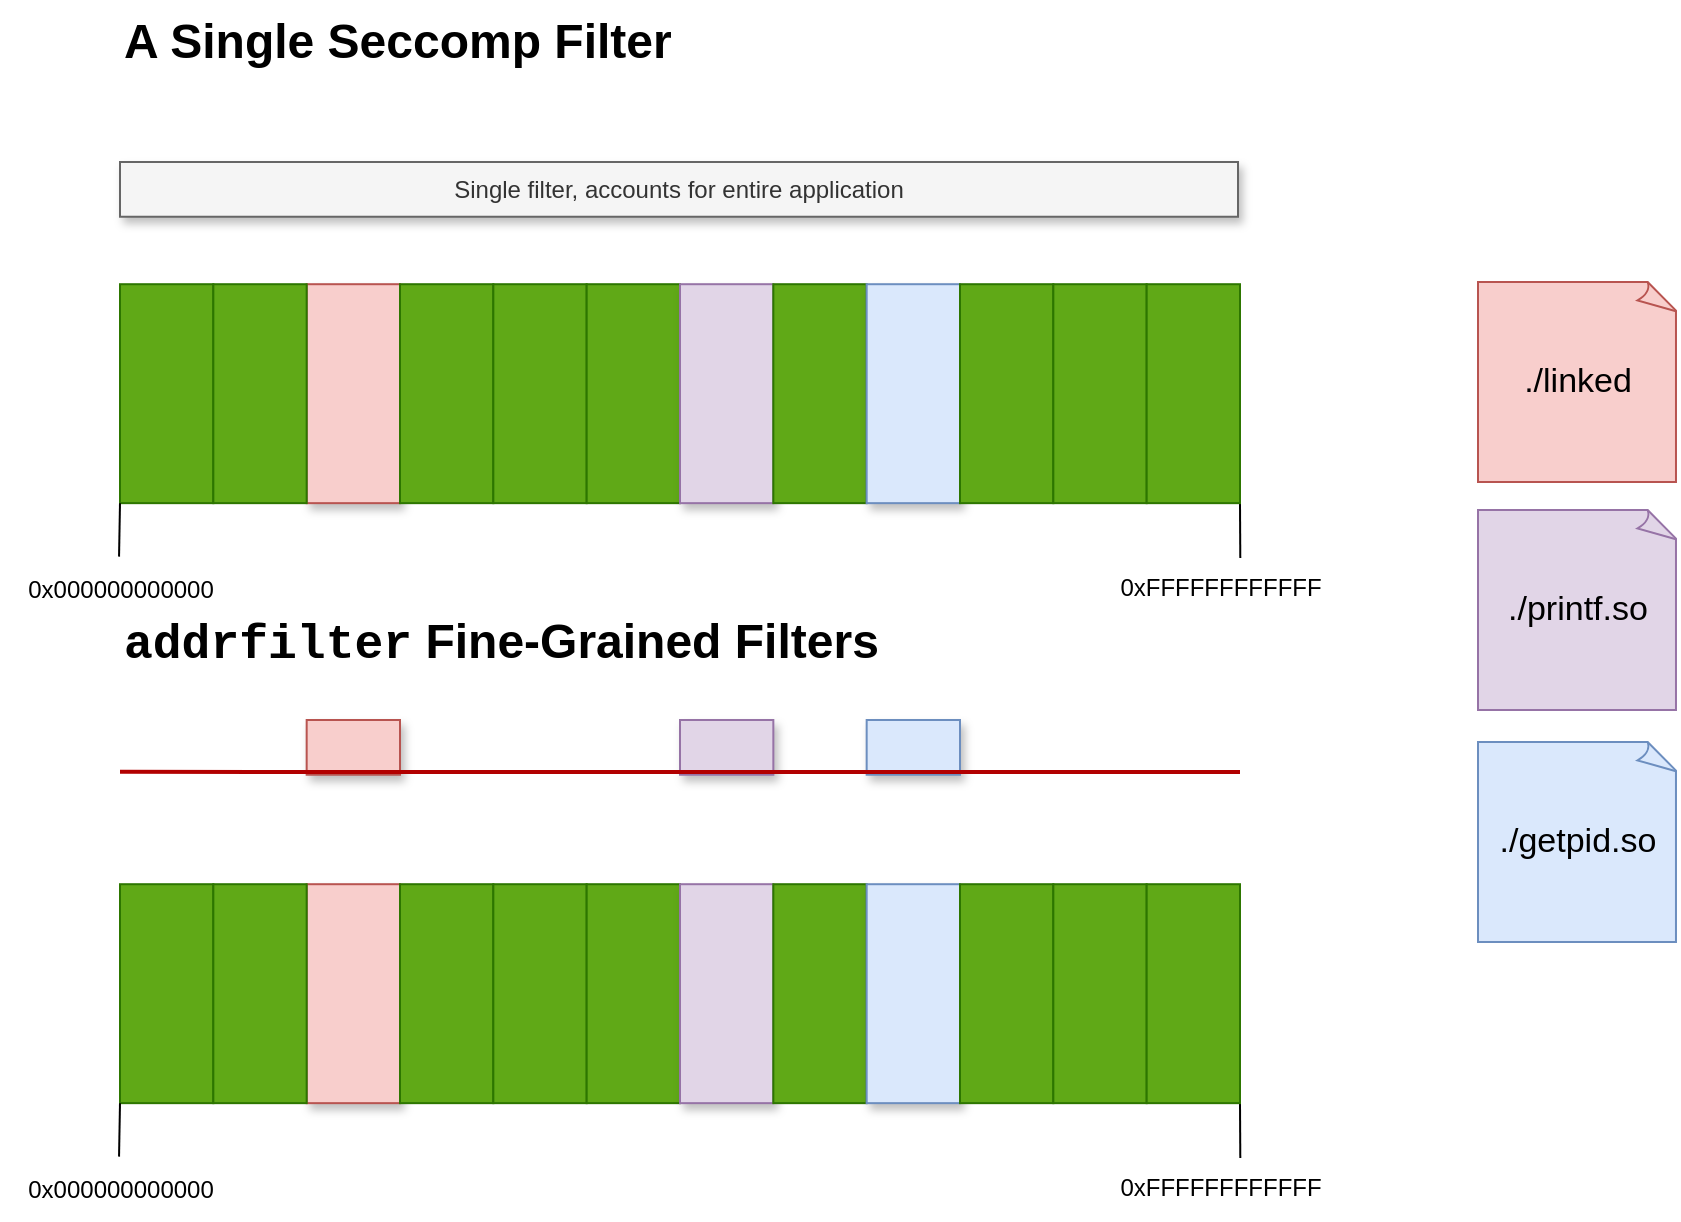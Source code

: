 <mxfile version="26.2.15">
  <diagram name="Page-1" id="zQ-Ru-SVvh0AW4mATbjJ">
    <mxGraphModel dx="1234" dy="917" grid="1" gridSize="10" guides="1" tooltips="1" connect="1" arrows="1" fold="1" page="1" pageScale="1" pageWidth="1169" pageHeight="827" math="0" shadow="0">
      <root>
        <mxCell id="0" />
        <mxCell id="1" parent="0" />
        <mxCell id="Z1luwOqgJpf1QfRJgD0q-25" value="0x000000000000" style="text;html=1;align=center;verticalAlign=middle;resizable=0;points=[];autosize=1;strokeColor=none;fillColor=none;" vertex="1" parent="1">
          <mxGeometry x="61" y="639" width="120" height="30" as="geometry" />
        </mxCell>
        <mxCell id="Z1luwOqgJpf1QfRJgD0q-2" value="" style="rounded=0;whiteSpace=wrap;html=1;fillColor=#f8cecc;strokeColor=#b85450;shadow=1;" vertex="1" parent="1">
          <mxGeometry x="214.333" y="501.105" width="46.667" height="109.474" as="geometry" />
        </mxCell>
        <mxCell id="Z1luwOqgJpf1QfRJgD0q-3" value="" style="rounded=0;whiteSpace=wrap;html=1;fillColor=#60a917;fontColor=#ffffff;strokeColor=#2D7600;" vertex="1" parent="1">
          <mxGeometry x="261" y="501.105" width="46.667" height="109.474" as="geometry" />
        </mxCell>
        <mxCell id="Z1luwOqgJpf1QfRJgD0q-4" value="" style="rounded=0;whiteSpace=wrap;html=1;fillColor=#60a917;fontColor=#ffffff;strokeColor=#2D7600;" vertex="1" parent="1">
          <mxGeometry x="307.667" y="501.105" width="46.667" height="109.474" as="geometry" />
        </mxCell>
        <mxCell id="Z1luwOqgJpf1QfRJgD0q-9" value="" style="rounded=0;whiteSpace=wrap;html=1;fillColor=#60a917;strokeColor=#2D7600;shadow=0;fontColor=#ffffff;" vertex="1" parent="1">
          <mxGeometry x="354.333" y="501.105" width="46.667" height="109.474" as="geometry" />
        </mxCell>
        <mxCell id="Z1luwOqgJpf1QfRJgD0q-10" value="" style="rounded=0;whiteSpace=wrap;html=1;fillColor=#e1d5e7;strokeColor=#9673a6;shadow=1;" vertex="1" parent="1">
          <mxGeometry x="401" y="501.105" width="46.667" height="109.474" as="geometry" />
        </mxCell>
        <mxCell id="Z1luwOqgJpf1QfRJgD0q-11" value="" style="rounded=0;whiteSpace=wrap;html=1;fillColor=#60a917;fontColor=#ffffff;strokeColor=#2D7600;" vertex="1" parent="1">
          <mxGeometry x="447.667" y="501.105" width="46.667" height="109.474" as="geometry" />
        </mxCell>
        <mxCell id="Z1luwOqgJpf1QfRJgD0q-12" value="" style="rounded=0;whiteSpace=wrap;html=1;fillColor=#dae8fc;strokeColor=#6c8ebf;shadow=1;" vertex="1" parent="1">
          <mxGeometry x="494.333" y="501.105" width="46.667" height="109.474" as="geometry" />
        </mxCell>
        <mxCell id="Z1luwOqgJpf1QfRJgD0q-13" value="" style="rounded=0;whiteSpace=wrap;html=1;fillColor=#60a917;fontColor=#ffffff;strokeColor=#2D7600;" vertex="1" parent="1">
          <mxGeometry x="541" y="501.105" width="46.667" height="109.474" as="geometry" />
        </mxCell>
        <mxCell id="Z1luwOqgJpf1QfRJgD0q-14" value="" style="rounded=0;whiteSpace=wrap;html=1;fillColor=#60a917;strokeColor=#2D7600;fontColor=#ffffff;" vertex="1" parent="1">
          <mxGeometry x="587.667" y="501.105" width="46.667" height="109.474" as="geometry" />
        </mxCell>
        <mxCell id="Z1luwOqgJpf1QfRJgD0q-15" style="edgeStyle=orthogonalEdgeStyle;rounded=0;orthogonalLoop=1;jettySize=auto;html=1;exitX=1;exitY=1;exitDx=0;exitDy=0;endArrow=none;startFill=0;" edge="1" parent="1" source="Z1luwOqgJpf1QfRJgD0q-16">
          <mxGeometry relative="1" as="geometry">
            <mxPoint x="681.151" y="637.947" as="targetPoint" />
          </mxGeometry>
        </mxCell>
        <mxCell id="Z1luwOqgJpf1QfRJgD0q-16" value="" style="rounded=0;whiteSpace=wrap;html=1;fillColor=#60a917;fontColor=#ffffff;strokeColor=#2D7600;" vertex="1" parent="1">
          <mxGeometry x="634.333" y="501.105" width="46.667" height="109.474" as="geometry" />
        </mxCell>
        <mxCell id="Z1luwOqgJpf1QfRJgD0q-17" value="" style="rounded=0;whiteSpace=wrap;html=1;fillColor=#60a917;strokeColor=#2D7600;fontColor=#ffffff;" vertex="1" parent="1">
          <mxGeometry x="121" y="501.105" width="46.667" height="109.474" as="geometry" />
        </mxCell>
        <mxCell id="Z1luwOqgJpf1QfRJgD0q-18" value="" style="rounded=0;whiteSpace=wrap;html=1;fillColor=#60a917;fontColor=#ffffff;strokeColor=#2D7600;" vertex="1" parent="1">
          <mxGeometry x="167.667" y="501.105" width="46.667" height="109.474" as="geometry" />
        </mxCell>
        <mxCell id="Z1luwOqgJpf1QfRJgD0q-20" value="" style="whiteSpace=wrap;html=1;fillColor=#f8cecc;strokeColor=#b85450;shadow=1;" vertex="1" parent="1">
          <mxGeometry x="214.333" y="419" width="46.667" height="27.368" as="geometry" />
        </mxCell>
        <mxCell id="Z1luwOqgJpf1QfRJgD0q-22" value="" style="whiteSpace=wrap;html=1;fillColor=#e1d5e7;strokeColor=#9673a6;shadow=1;" vertex="1" parent="1">
          <mxGeometry x="401" y="419" width="46.67" height="27.37" as="geometry" />
        </mxCell>
        <mxCell id="Z1luwOqgJpf1QfRJgD0q-23" value="" style="whiteSpace=wrap;html=1;fillColor=#dae8fc;strokeColor=#6c8ebf;shadow=1;" vertex="1" parent="1">
          <mxGeometry x="494.333" y="419" width="46.667" height="27.368" as="geometry" />
        </mxCell>
        <mxCell id="Z1luwOqgJpf1QfRJgD0q-26" style="edgeStyle=orthogonalEdgeStyle;rounded=0;orthogonalLoop=1;jettySize=auto;html=1;exitX=0;exitY=1;exitDx=0;exitDy=0;entryX=0.496;entryY=-0.056;entryDx=0;entryDy=0;entryPerimeter=0;endArrow=none;startFill=0;" edge="1" parent="1" source="Z1luwOqgJpf1QfRJgD0q-17" target="Z1luwOqgJpf1QfRJgD0q-25">
          <mxGeometry relative="1" as="geometry" />
        </mxCell>
        <mxCell id="Z1luwOqgJpf1QfRJgD0q-27" value="0xFFFFFFFFFFFF" style="text;html=1;align=center;verticalAlign=middle;resizable=0;points=[];autosize=1;strokeColor=none;fillColor=none;" vertex="1" parent="1">
          <mxGeometry x="611" y="637.947" width="120" height="30" as="geometry" />
        </mxCell>
        <mxCell id="Z1luwOqgJpf1QfRJgD0q-60" value="&lt;font style=&quot;font-size: 17px;&quot;&gt;./getpid.so&lt;/font&gt;" style="whiteSpace=wrap;html=1;shape=mxgraph.basic.document;fillColor=#dae8fc;strokeColor=#6c8ebf;" vertex="1" parent="1">
          <mxGeometry x="800" y="430.0" width="100" height="100" as="geometry" />
        </mxCell>
        <mxCell id="Z1luwOqgJpf1QfRJgD0q-61" value="&lt;font style=&quot;font-size: 17px;&quot;&gt;./printf.so&lt;/font&gt;" style="whiteSpace=wrap;html=1;shape=mxgraph.basic.document;fillColor=#e1d5e7;strokeColor=#9673a6;" vertex="1" parent="1">
          <mxGeometry x="800" y="314" width="100" height="100" as="geometry" />
        </mxCell>
        <mxCell id="Z1luwOqgJpf1QfRJgD0q-62" value="&lt;font style=&quot;font-size: 17px;&quot;&gt;./linked&lt;/font&gt;" style="whiteSpace=wrap;html=1;shape=mxgraph.basic.document;fillColor=#f8cecc;strokeColor=#b85450;" vertex="1" parent="1">
          <mxGeometry x="800" y="200" width="100" height="100" as="geometry" />
        </mxCell>
        <mxCell id="Z1luwOqgJpf1QfRJgD0q-84" value="&lt;h1 style=&quot;margin-top: 0px;&quot;&gt;A Single Seccomp Filter&lt;/h1&gt;" style="text;html=1;whiteSpace=wrap;overflow=hidden;rounded=0;" vertex="1" parent="1">
          <mxGeometry x="121" y="59" width="630" height="40" as="geometry" />
        </mxCell>
        <mxCell id="Z1luwOqgJpf1QfRJgD0q-85" value="0x000000000000" style="text;html=1;align=center;verticalAlign=middle;resizable=0;points=[];autosize=1;strokeColor=none;fillColor=none;" vertex="1" parent="1">
          <mxGeometry x="61" y="339" width="120" height="30" as="geometry" />
        </mxCell>
        <mxCell id="Z1luwOqgJpf1QfRJgD0q-86" value="" style="rounded=0;whiteSpace=wrap;html=1;fillColor=#f8cecc;strokeColor=#b85450;shadow=1;" vertex="1" parent="1">
          <mxGeometry x="214.333" y="201.105" width="46.667" height="109.474" as="geometry" />
        </mxCell>
        <mxCell id="Z1luwOqgJpf1QfRJgD0q-87" value="" style="rounded=0;whiteSpace=wrap;html=1;fillColor=#60a917;fontColor=#ffffff;strokeColor=#2D7600;" vertex="1" parent="1">
          <mxGeometry x="261" y="201.105" width="46.667" height="109.474" as="geometry" />
        </mxCell>
        <mxCell id="Z1luwOqgJpf1QfRJgD0q-88" value="" style="rounded=0;whiteSpace=wrap;html=1;fillColor=#60a917;fontColor=#ffffff;strokeColor=#2D7600;" vertex="1" parent="1">
          <mxGeometry x="307.667" y="201.105" width="46.667" height="109.474" as="geometry" />
        </mxCell>
        <mxCell id="Z1luwOqgJpf1QfRJgD0q-89" value="" style="rounded=0;whiteSpace=wrap;html=1;fillColor=#60a917;strokeColor=#2D7600;shadow=0;fontColor=#ffffff;" vertex="1" parent="1">
          <mxGeometry x="354.333" y="201.105" width="46.667" height="109.474" as="geometry" />
        </mxCell>
        <mxCell id="Z1luwOqgJpf1QfRJgD0q-90" value="" style="rounded=0;whiteSpace=wrap;html=1;fillColor=#e1d5e7;strokeColor=#9673a6;shadow=1;" vertex="1" parent="1">
          <mxGeometry x="401" y="201.105" width="46.667" height="109.474" as="geometry" />
        </mxCell>
        <mxCell id="Z1luwOqgJpf1QfRJgD0q-91" value="" style="rounded=0;whiteSpace=wrap;html=1;fillColor=#60a917;fontColor=#ffffff;strokeColor=#2D7600;" vertex="1" parent="1">
          <mxGeometry x="447.667" y="201.105" width="46.667" height="109.474" as="geometry" />
        </mxCell>
        <mxCell id="Z1luwOqgJpf1QfRJgD0q-92" value="" style="rounded=0;whiteSpace=wrap;html=1;fillColor=#dae8fc;strokeColor=#6c8ebf;shadow=1;" vertex="1" parent="1">
          <mxGeometry x="494.333" y="201.105" width="46.667" height="109.474" as="geometry" />
        </mxCell>
        <mxCell id="Z1luwOqgJpf1QfRJgD0q-93" value="" style="rounded=0;whiteSpace=wrap;html=1;fillColor=#60a917;fontColor=#ffffff;strokeColor=#2D7600;" vertex="1" parent="1">
          <mxGeometry x="541" y="201.105" width="46.667" height="109.474" as="geometry" />
        </mxCell>
        <mxCell id="Z1luwOqgJpf1QfRJgD0q-94" value="" style="rounded=0;whiteSpace=wrap;html=1;fillColor=#60a917;strokeColor=#2D7600;fontColor=#ffffff;" vertex="1" parent="1">
          <mxGeometry x="587.667" y="201.105" width="46.667" height="109.474" as="geometry" />
        </mxCell>
        <mxCell id="Z1luwOqgJpf1QfRJgD0q-95" style="edgeStyle=orthogonalEdgeStyle;rounded=0;orthogonalLoop=1;jettySize=auto;html=1;exitX=1;exitY=1;exitDx=0;exitDy=0;endArrow=none;startFill=0;" edge="1" parent="1" source="Z1luwOqgJpf1QfRJgD0q-96">
          <mxGeometry relative="1" as="geometry">
            <mxPoint x="681.151" y="337.947" as="targetPoint" />
          </mxGeometry>
        </mxCell>
        <mxCell id="Z1luwOqgJpf1QfRJgD0q-96" value="" style="rounded=0;whiteSpace=wrap;html=1;fillColor=#60a917;fontColor=#ffffff;strokeColor=#2D7600;" vertex="1" parent="1">
          <mxGeometry x="634.333" y="201.105" width="46.667" height="109.474" as="geometry" />
        </mxCell>
        <mxCell id="Z1luwOqgJpf1QfRJgD0q-97" value="" style="rounded=0;whiteSpace=wrap;html=1;fillColor=#60a917;strokeColor=#2D7600;fontColor=#ffffff;" vertex="1" parent="1">
          <mxGeometry x="121" y="201.105" width="46.667" height="109.474" as="geometry" />
        </mxCell>
        <mxCell id="Z1luwOqgJpf1QfRJgD0q-98" value="" style="rounded=0;whiteSpace=wrap;html=1;fillColor=#60a917;fontColor=#ffffff;strokeColor=#2D7600;" vertex="1" parent="1">
          <mxGeometry x="167.667" y="201.105" width="46.667" height="109.474" as="geometry" />
        </mxCell>
        <mxCell id="Z1luwOqgJpf1QfRJgD0q-103" style="edgeStyle=orthogonalEdgeStyle;rounded=0;orthogonalLoop=1;jettySize=auto;html=1;exitX=0;exitY=1;exitDx=0;exitDy=0;entryX=0.496;entryY=-0.056;entryDx=0;entryDy=0;entryPerimeter=0;endArrow=none;startFill=0;" edge="1" parent="1" source="Z1luwOqgJpf1QfRJgD0q-97" target="Z1luwOqgJpf1QfRJgD0q-85">
          <mxGeometry relative="1" as="geometry" />
        </mxCell>
        <mxCell id="Z1luwOqgJpf1QfRJgD0q-104" value="0xFFFFFFFFFFFF" style="text;html=1;align=center;verticalAlign=middle;resizable=0;points=[];autosize=1;strokeColor=none;fillColor=none;" vertex="1" parent="1">
          <mxGeometry x="611" y="337.947" width="120" height="30" as="geometry" />
        </mxCell>
        <mxCell id="Z1luwOqgJpf1QfRJgD0q-107" value="Single filter, accounts for entire application" style="whiteSpace=wrap;html=1;fillColor=#f5f5f5;strokeColor=#666666;shadow=1;fontColor=#333333;" vertex="1" parent="1">
          <mxGeometry x="121" y="140" width="559" height="27.37" as="geometry" />
        </mxCell>
        <mxCell id="Z1luwOqgJpf1QfRJgD0q-108" value="" style="group" vertex="1" connectable="0" parent="1">
          <mxGeometry x="121" y="359" width="630" height="86" as="geometry" />
        </mxCell>
        <mxCell id="Z1luwOqgJpf1QfRJgD0q-24" value="&lt;h1 style=&quot;margin-top: 0px;&quot;&gt;&lt;font face=&quot;Courier New&quot;&gt;addrfilter&lt;/font&gt; Fine-Grained Filters&lt;/h1&gt;" style="text;html=1;whiteSpace=wrap;overflow=hidden;rounded=0;" vertex="1" parent="Z1luwOqgJpf1QfRJgD0q-108">
          <mxGeometry width="630" height="40" as="geometry" />
        </mxCell>
        <mxCell id="Z1luwOqgJpf1QfRJgD0q-19" value="" style="endArrow=none;html=1;rounded=0;fillColor=#e51400;strokeColor=#B20000;strokeWidth=2;" edge="1" parent="Z1luwOqgJpf1QfRJgD0q-108">
          <mxGeometry width="50" height="50" relative="1" as="geometry">
            <mxPoint y="85.932" as="sourcePoint" />
            <mxPoint x="560" y="86" as="targetPoint" />
          </mxGeometry>
        </mxCell>
      </root>
    </mxGraphModel>
  </diagram>
</mxfile>
